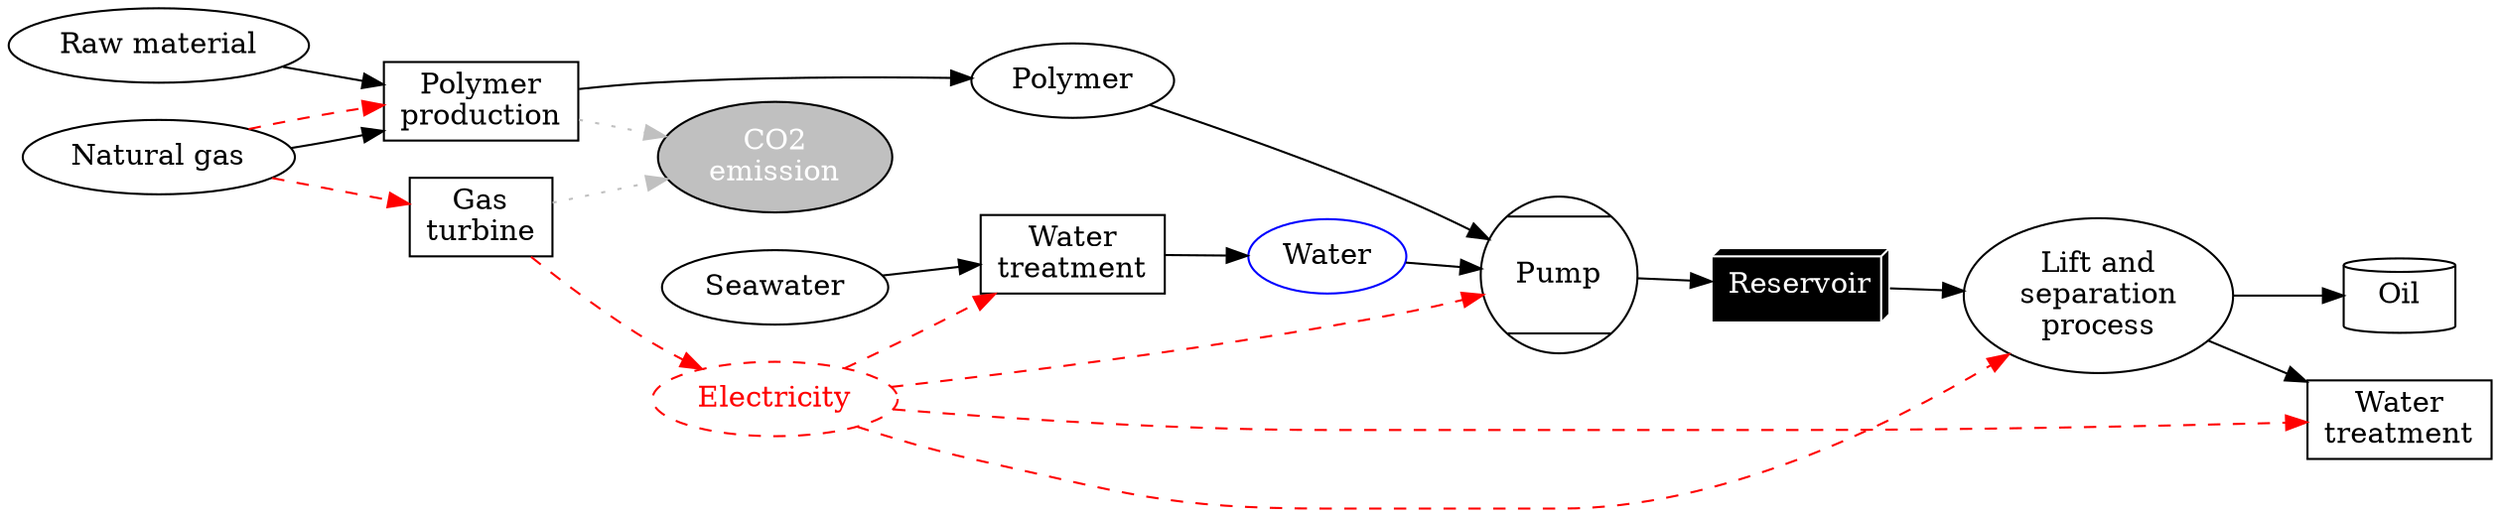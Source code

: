 digraph "polymer flow diagram" {
	graph [rankdir=LR]
	gas [label="Natural gas"]
	raw [label="Raw material"]
	polymer [label=Polymer]
	process [label="Polymer
production" shape=box]
	pump [label=Pump shape=Mcircle]
	seawater [label=Seawater]
	watertreatment [label="Water
treatment" shape=box]
	powerplant [label="Gas
turbine" shape=box]
	electricity [label=Electricity color=red fontcolor=red style=dashed]
	water [label=Water color=blue]
	separator [label="Lift and
separation
process"]
	oil [label=Oil shape=cylinder]
	water_treatment [label="Water
treatment" shape=box]
	reservoir [label=Reservoir color=white fillcolor=black fontcolor=white shape=box3d style=filled]
	gas -> process
	gas -> powerplant [color=red style=dashed]
	raw -> process
	gas -> process [color=red style=dashed]
	process -> polymer
	polymer -> pump
	seawater -> watertreatment
	process -> co2 [color=gray style=dotted]
	powerplant -> co2 [color=gray style=dotted]
	powerplant -> electricity [color=red style=dashed]
	electricity -> watertreatment [color=red style=dashed]
	electricity -> pump [color=red style=dashed]
	watertreatment -> water
	water -> pump
	pump -> reservoir
	reservoir -> separator
	separator -> oil
	separator -> water_treatment
	electricity -> water_treatment [color=red style=dashed]
	electricity -> separator [color=red style=dashed]
	co2 [label="CO2
emission" fillcolor=gray fontcolor=white style=filled]
}
